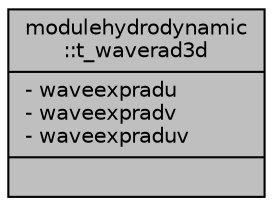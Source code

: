 digraph "modulehydrodynamic::t_waverad3d"
{
 // LATEX_PDF_SIZE
  edge [fontname="Helvetica",fontsize="10",labelfontname="Helvetica",labelfontsize="10"];
  node [fontname="Helvetica",fontsize="10",shape=record];
  Node1 [label="{modulehydrodynamic\l::t_waverad3d\n|- waveexpradu\l- waveexpradv\l- waveexpraduv\l|}",height=0.2,width=0.4,color="black", fillcolor="grey75", style="filled", fontcolor="black",tooltip=" "];
}
